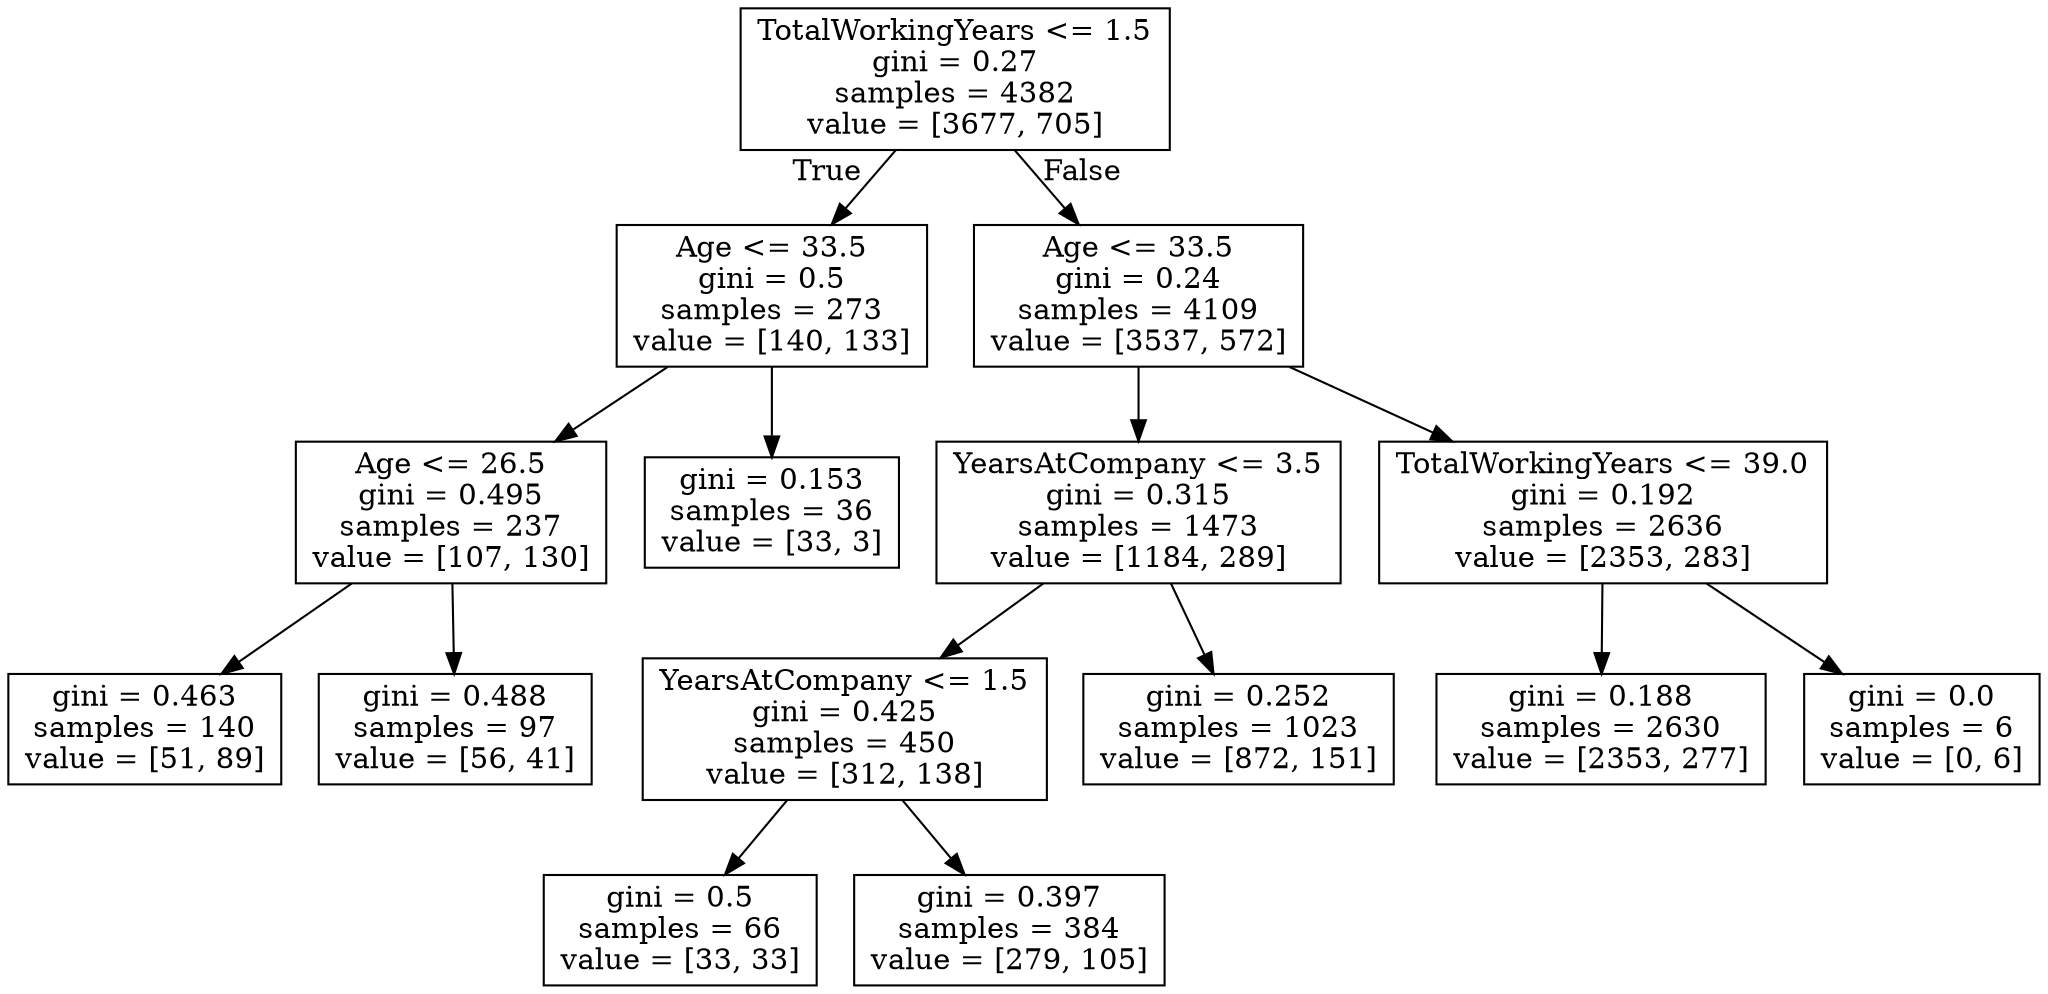 digraph Tree {
node [shape=box] ;
0 [label="TotalWorkingYears <= 1.5\ngini = 0.27\nsamples = 4382\nvalue = [3677, 705]"] ;
1 [label="Age <= 33.5\ngini = 0.5\nsamples = 273\nvalue = [140, 133]"] ;
0 -> 1 [labeldistance=2.5, labelangle=45, headlabel="True"] ;
7 [label="Age <= 26.5\ngini = 0.495\nsamples = 237\nvalue = [107, 130]"] ;
1 -> 7 ;
13 [label="gini = 0.463\nsamples = 140\nvalue = [51, 89]"] ;
7 -> 13 ;
14 [label="gini = 0.488\nsamples = 97\nvalue = [56, 41]"] ;
7 -> 14 ;
8 [label="gini = 0.153\nsamples = 36\nvalue = [33, 3]"] ;
1 -> 8 ;
2 [label="Age <= 33.5\ngini = 0.24\nsamples = 4109\nvalue = [3537, 572]"] ;
0 -> 2 [labeldistance=2.5, labelangle=-45, headlabel="False"] ;
3 [label="YearsAtCompany <= 3.5\ngini = 0.315\nsamples = 1473\nvalue = [1184, 289]"] ;
2 -> 3 ;
5 [label="YearsAtCompany <= 1.5\ngini = 0.425\nsamples = 450\nvalue = [312, 138]"] ;
3 -> 5 ;
11 [label="gini = 0.5\nsamples = 66\nvalue = [33, 33]"] ;
5 -> 11 ;
12 [label="gini = 0.397\nsamples = 384\nvalue = [279, 105]"] ;
5 -> 12 ;
6 [label="gini = 0.252\nsamples = 1023\nvalue = [872, 151]"] ;
3 -> 6 ;
4 [label="TotalWorkingYears <= 39.0\ngini = 0.192\nsamples = 2636\nvalue = [2353, 283]"] ;
2 -> 4 ;
9 [label="gini = 0.188\nsamples = 2630\nvalue = [2353, 277]"] ;
4 -> 9 ;
10 [label="gini = 0.0\nsamples = 6\nvalue = [0, 6]"] ;
4 -> 10 ;
}